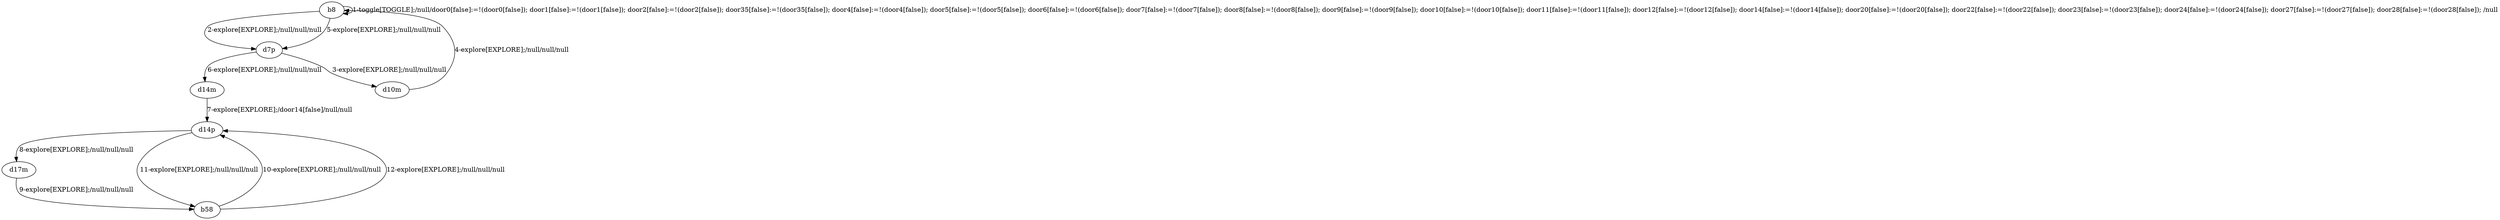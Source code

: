 # Total number of goals covered by this test: 1
# d17m --> b58

digraph g {
"b8" -> "b8" [label = "1-toggle[TOGGLE];/null/door0[false]:=!(door0[false]); door1[false]:=!(door1[false]); door2[false]:=!(door2[false]); door35[false]:=!(door35[false]); door4[false]:=!(door4[false]); door5[false]:=!(door5[false]); door6[false]:=!(door6[false]); door7[false]:=!(door7[false]); door8[false]:=!(door8[false]); door9[false]:=!(door9[false]); door10[false]:=!(door10[false]); door11[false]:=!(door11[false]); door12[false]:=!(door12[false]); door14[false]:=!(door14[false]); door20[false]:=!(door20[false]); door22[false]:=!(door22[false]); door23[false]:=!(door23[false]); door24[false]:=!(door24[false]); door27[false]:=!(door27[false]); door28[false]:=!(door28[false]); /null"];
"b8" -> "d7p" [label = "2-explore[EXPLORE];/null/null/null"];
"d7p" -> "d10m" [label = "3-explore[EXPLORE];/null/null/null"];
"d10m" -> "b8" [label = "4-explore[EXPLORE];/null/null/null"];
"b8" -> "d7p" [label = "5-explore[EXPLORE];/null/null/null"];
"d7p" -> "d14m" [label = "6-explore[EXPLORE];/null/null/null"];
"d14m" -> "d14p" [label = "7-explore[EXPLORE];/door14[false]/null/null"];
"d14p" -> "d17m" [label = "8-explore[EXPLORE];/null/null/null"];
"d17m" -> "b58" [label = "9-explore[EXPLORE];/null/null/null"];
"b58" -> "d14p" [label = "10-explore[EXPLORE];/null/null/null"];
"d14p" -> "b58" [label = "11-explore[EXPLORE];/null/null/null"];
"b58" -> "d14p" [label = "12-explore[EXPLORE];/null/null/null"];
}